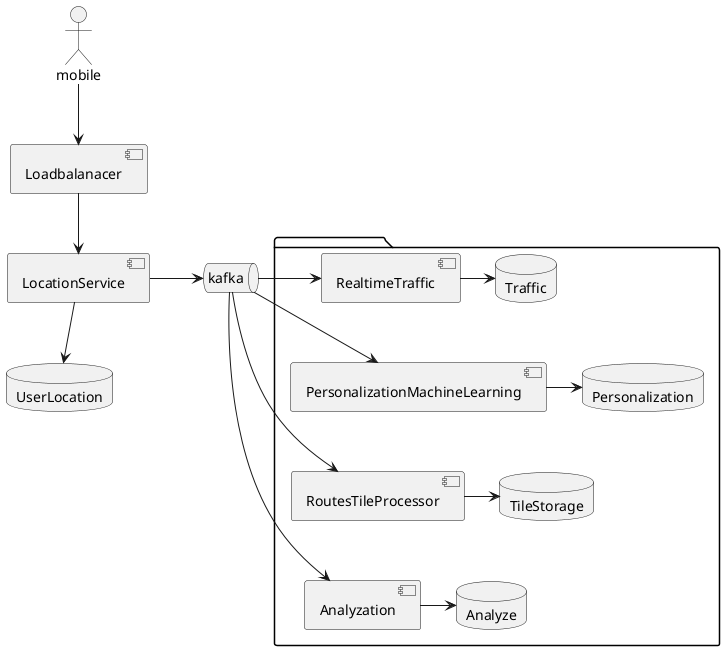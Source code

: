 @startuml
actor mobile
component Loadbalanacer
component LocationService
database UserLocation

mobile -down-> Loadbalanacer
Loadbalanacer -down-> LocationService
LocationService -down-> UserLocation

queue kafka

LocationService -right-> kafka

package {
    component RealtimeTraffic
    database Traffic
    component PersonalizationMachineLearning
    database Personalization
    component RoutesTileProcessor
    database TileStorage
    component Analyzation
    database Analyze

    RealtimeTraffic -[hidden]down- PersonalizationMachineLearning
    PersonalizationMachineLearning -[hidden]down- RoutesTileProcessor
    RoutesTileProcessor -[hidden]down- Analyzation

    RealtimeTraffic -right-> Traffic
    PersonalizationMachineLearning -right-> Personalization
    RoutesTileProcessor -right-> TileStorage
    Analyzation -right-> Analyze
}

kafka -right-> RealtimeTraffic
kafka -right-> PersonalizationMachineLearning
kafka -right-> RoutesTileProcessor
kafka -right-> Analyzation
@enduml